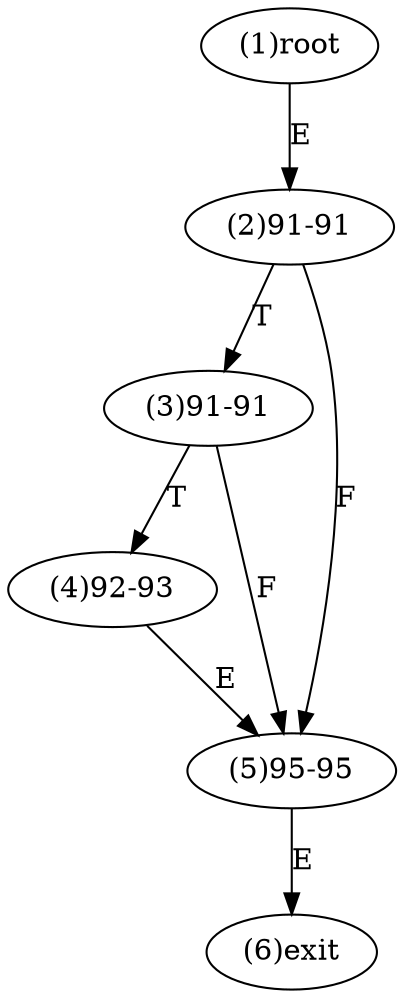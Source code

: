 digraph "" { 
1[ label="(1)root"];
2[ label="(2)91-91"];
3[ label="(3)91-91"];
4[ label="(4)92-93"];
5[ label="(5)95-95"];
6[ label="(6)exit"];
1->2[ label="E"];
2->5[ label="F"];
2->3[ label="T"];
3->5[ label="F"];
3->4[ label="T"];
4->5[ label="E"];
5->6[ label="E"];
}